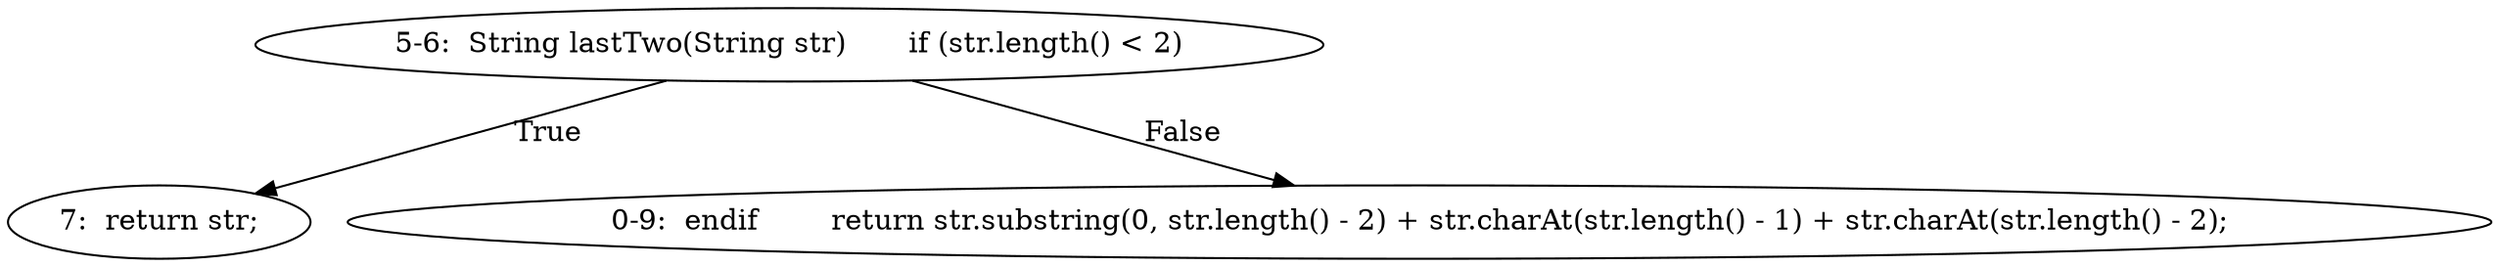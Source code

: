 digraph result_test { 
// graph-vertices
  a1  [label="5-6:  String lastTwo(String str)	if (str.length() < 2)"]; 
  2  [label="7:  return str;"]; 
  a2  [label="0-9:  endif	return str.substring(0, str.length() - 2) + str.charAt(str.length() - 1) + str.charAt(str.length() - 2);"]; 
// graph-edges
  a1 -> 2  [label="True"]; 
  a1 -> a2  [label="False"]; 
}